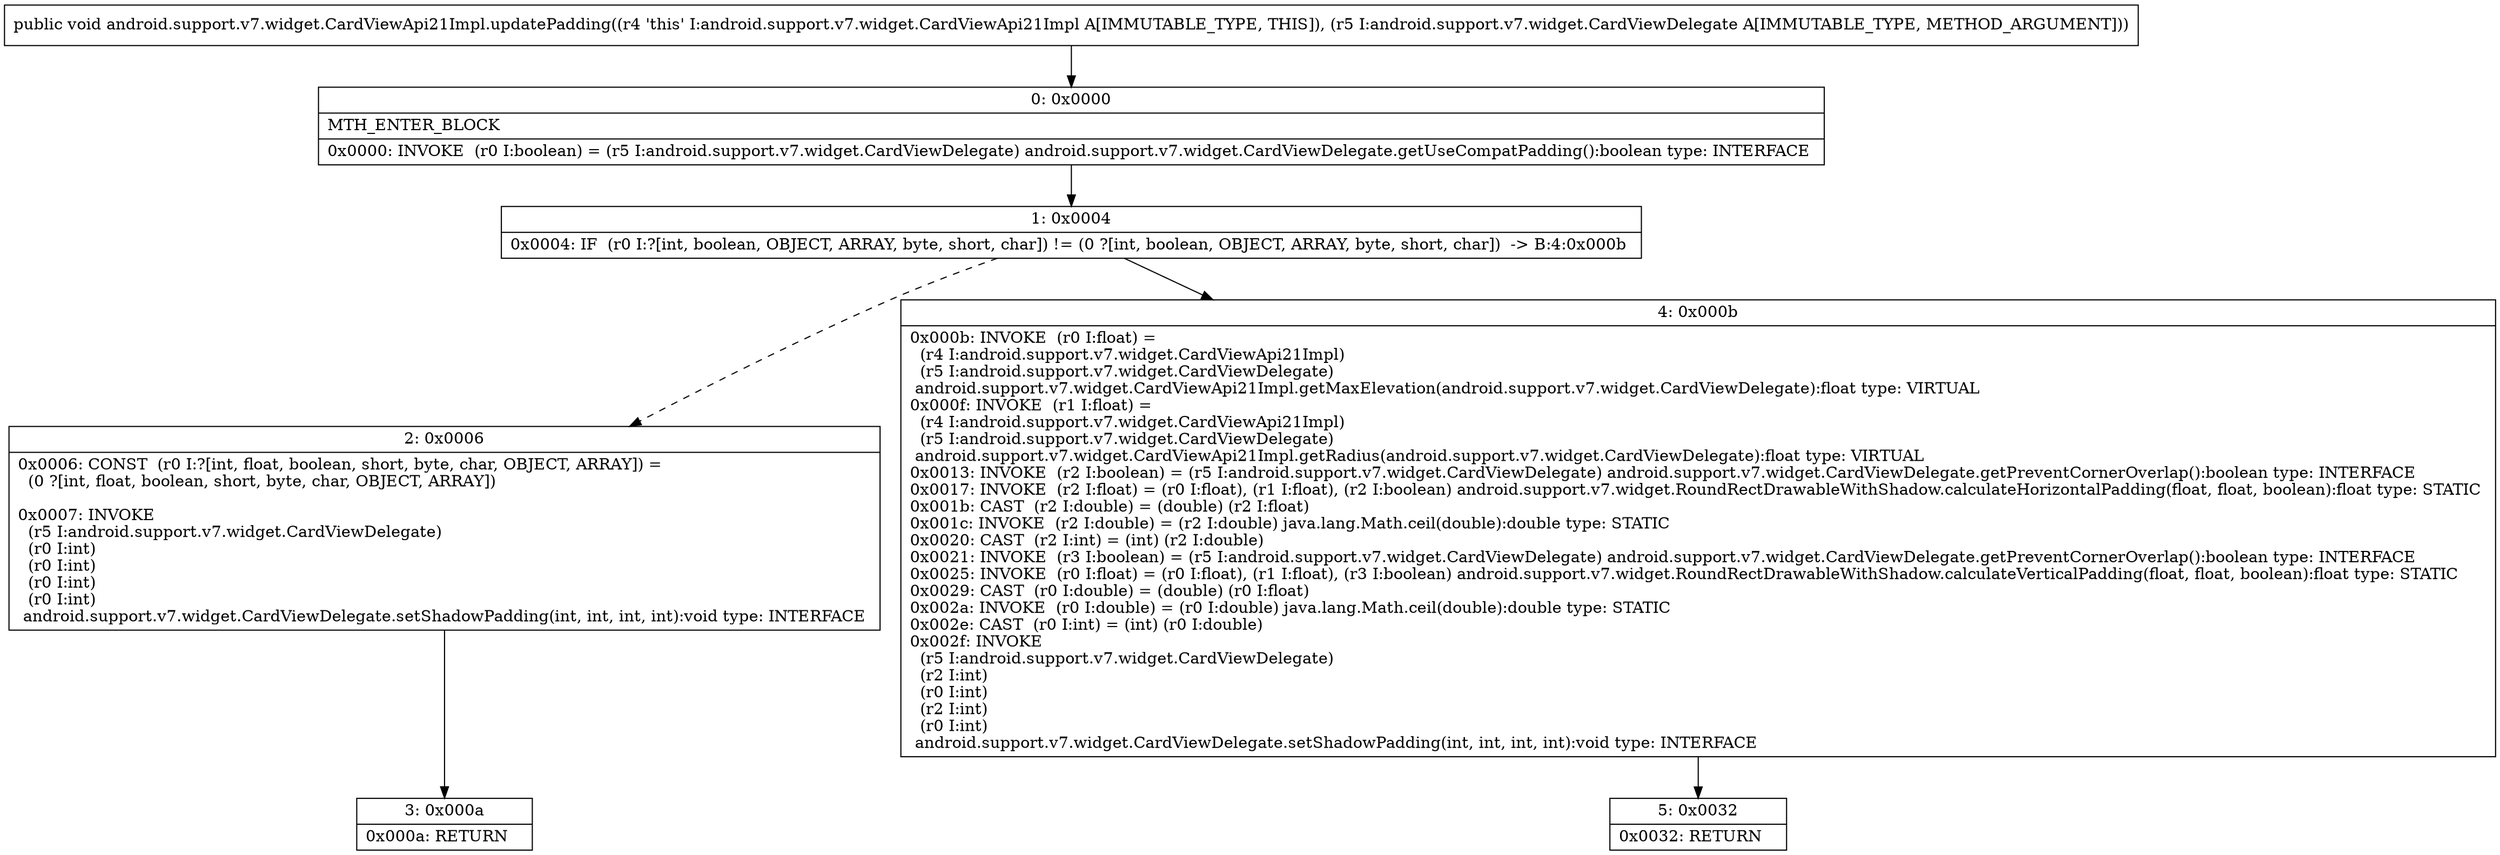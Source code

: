 digraph "CFG forandroid.support.v7.widget.CardViewApi21Impl.updatePadding(Landroid\/support\/v7\/widget\/CardViewDelegate;)V" {
Node_0 [shape=record,label="{0\:\ 0x0000|MTH_ENTER_BLOCK\l|0x0000: INVOKE  (r0 I:boolean) = (r5 I:android.support.v7.widget.CardViewDelegate) android.support.v7.widget.CardViewDelegate.getUseCompatPadding():boolean type: INTERFACE \l}"];
Node_1 [shape=record,label="{1\:\ 0x0004|0x0004: IF  (r0 I:?[int, boolean, OBJECT, ARRAY, byte, short, char]) != (0 ?[int, boolean, OBJECT, ARRAY, byte, short, char])  \-\> B:4:0x000b \l}"];
Node_2 [shape=record,label="{2\:\ 0x0006|0x0006: CONST  (r0 I:?[int, float, boolean, short, byte, char, OBJECT, ARRAY]) = \l  (0 ?[int, float, boolean, short, byte, char, OBJECT, ARRAY])\l \l0x0007: INVOKE  \l  (r5 I:android.support.v7.widget.CardViewDelegate)\l  (r0 I:int)\l  (r0 I:int)\l  (r0 I:int)\l  (r0 I:int)\l android.support.v7.widget.CardViewDelegate.setShadowPadding(int, int, int, int):void type: INTERFACE \l}"];
Node_3 [shape=record,label="{3\:\ 0x000a|0x000a: RETURN   \l}"];
Node_4 [shape=record,label="{4\:\ 0x000b|0x000b: INVOKE  (r0 I:float) = \l  (r4 I:android.support.v7.widget.CardViewApi21Impl)\l  (r5 I:android.support.v7.widget.CardViewDelegate)\l android.support.v7.widget.CardViewApi21Impl.getMaxElevation(android.support.v7.widget.CardViewDelegate):float type: VIRTUAL \l0x000f: INVOKE  (r1 I:float) = \l  (r4 I:android.support.v7.widget.CardViewApi21Impl)\l  (r5 I:android.support.v7.widget.CardViewDelegate)\l android.support.v7.widget.CardViewApi21Impl.getRadius(android.support.v7.widget.CardViewDelegate):float type: VIRTUAL \l0x0013: INVOKE  (r2 I:boolean) = (r5 I:android.support.v7.widget.CardViewDelegate) android.support.v7.widget.CardViewDelegate.getPreventCornerOverlap():boolean type: INTERFACE \l0x0017: INVOKE  (r2 I:float) = (r0 I:float), (r1 I:float), (r2 I:boolean) android.support.v7.widget.RoundRectDrawableWithShadow.calculateHorizontalPadding(float, float, boolean):float type: STATIC \l0x001b: CAST  (r2 I:double) = (double) (r2 I:float) \l0x001c: INVOKE  (r2 I:double) = (r2 I:double) java.lang.Math.ceil(double):double type: STATIC \l0x0020: CAST  (r2 I:int) = (int) (r2 I:double) \l0x0021: INVOKE  (r3 I:boolean) = (r5 I:android.support.v7.widget.CardViewDelegate) android.support.v7.widget.CardViewDelegate.getPreventCornerOverlap():boolean type: INTERFACE \l0x0025: INVOKE  (r0 I:float) = (r0 I:float), (r1 I:float), (r3 I:boolean) android.support.v7.widget.RoundRectDrawableWithShadow.calculateVerticalPadding(float, float, boolean):float type: STATIC \l0x0029: CAST  (r0 I:double) = (double) (r0 I:float) \l0x002a: INVOKE  (r0 I:double) = (r0 I:double) java.lang.Math.ceil(double):double type: STATIC \l0x002e: CAST  (r0 I:int) = (int) (r0 I:double) \l0x002f: INVOKE  \l  (r5 I:android.support.v7.widget.CardViewDelegate)\l  (r2 I:int)\l  (r0 I:int)\l  (r2 I:int)\l  (r0 I:int)\l android.support.v7.widget.CardViewDelegate.setShadowPadding(int, int, int, int):void type: INTERFACE \l}"];
Node_5 [shape=record,label="{5\:\ 0x0032|0x0032: RETURN   \l}"];
MethodNode[shape=record,label="{public void android.support.v7.widget.CardViewApi21Impl.updatePadding((r4 'this' I:android.support.v7.widget.CardViewApi21Impl A[IMMUTABLE_TYPE, THIS]), (r5 I:android.support.v7.widget.CardViewDelegate A[IMMUTABLE_TYPE, METHOD_ARGUMENT])) }"];
MethodNode -> Node_0;
Node_0 -> Node_1;
Node_1 -> Node_2[style=dashed];
Node_1 -> Node_4;
Node_2 -> Node_3;
Node_4 -> Node_5;
}

